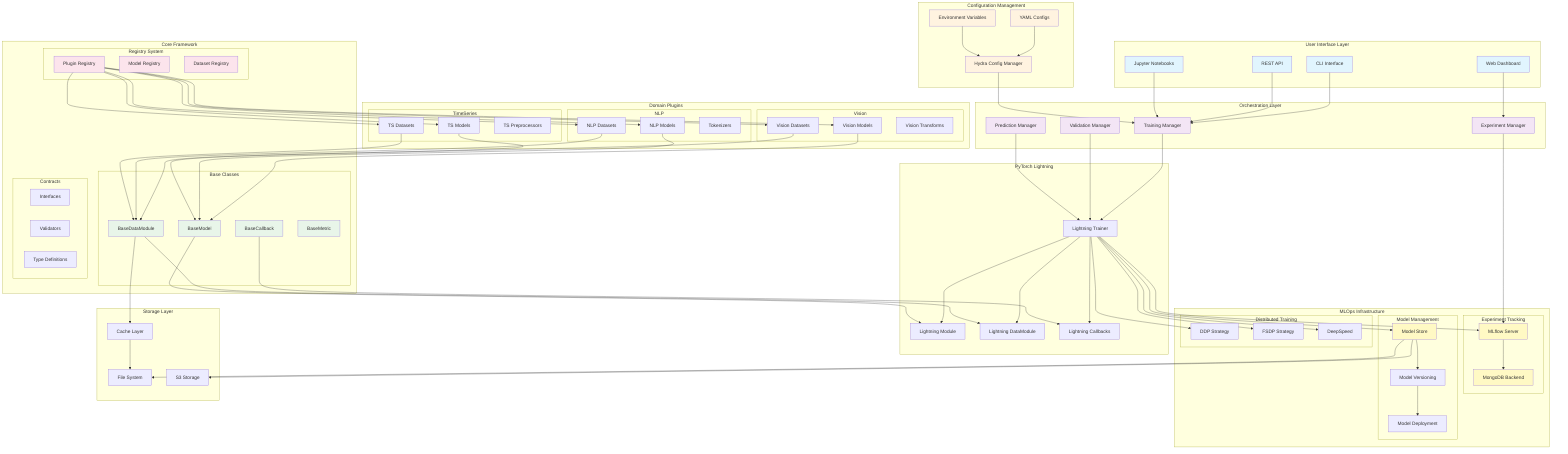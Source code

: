 graph TB
    subgraph "User Interface Layer"
        CLI[CLI Interface]
        API[REST API]
        JN[Jupyter Notebooks]
        WEB[Web Dashboard]
    end

    subgraph "Configuration Management"
        HYDRA[Hydra Config Manager]
        YAML[YAML Configs]
        ENV[Environment Variables]
    end

    subgraph "Orchestration Layer"
        TM[Training Manager]
        EM[Experiment Manager]
        VM[Validation Manager]
        PM[Prediction Manager]
    end

    subgraph "Core Framework"
        subgraph "Base Classes"
            BM[BaseModel]
            BD[BaseDataModule]
            BC[BaseCallback]
            BMT[BaseMetric]
        end

        subgraph "Registry System"
            PR[Plugin Registry]
            MR[Model Registry]
            DR[Dataset Registry]
        end

        subgraph "Contracts"
            IF[Interfaces]
            VAL[Validators]
            TYP[Type Definitions]
        end
    end

    subgraph "Domain Plugins"
        subgraph "Vision"
            VIM[Vision Models]
            VID[Vision Datasets]
            VIT[Vision Transforms]
        end

        subgraph "NLP"
            NLM[NLP Models]
            NLD[NLP Datasets]
            NLT[Tokenizers]
        end

        subgraph "TimeSeries"
            TSM[TS Models]
            TSD[TS Datasets]
            TSP[TS Preprocessors]
        end
    end

    subgraph "PyTorch Lightning"
        PLT[Lightning Trainer]
        PLM[Lightning Module]
        PLD[Lightning DataModule]
        PLC[Lightning Callbacks]
    end

    subgraph "MLOps Infrastructure"
        subgraph "Experiment Tracking"
            MLF[MLflow Server]
            MDB[MongoDB Backend]
        end

        subgraph "Model Management"
            MS[Model Store]
            MV[Model Versioning]
            MD[Model Deployment]
        end

        subgraph "Distributed Training"
            DDP[DDP Strategy]
            FSDP[FSDP Strategy]
            DS[DeepSpeed]
        end
    end

    subgraph "Storage Layer"
        FS[File System]
        S3[S3 Storage]
        CACHE[Cache Layer]
    end

    %% User interactions
    CLI --> TM
    API --> TM
    JN --> TM
    WEB --> EM

    %% Configuration flow
    HYDRA --> TM
    YAML --> HYDRA
    ENV --> HYDRA

    %% Training flow
    TM --> PLT
    EM --> MLF
    VM --> PLT
    PM --> PLT

    %% Core framework connections
    PLT --> PLM
    PLT --> PLD
    PLT --> PLC

    BM --> PLM
    BD --> PLD
    BC --> PLC

    %% Plugin system
    PR --> VIM
    PR --> NLM
    PR --> TSM
    PR --> VID
    PR --> NLD
    PR --> TSD

    %% Model flow
    VIM --> BM
    NLM --> BM
    TSM --> BM

    %% Data flow
    VID --> BD
    NLD --> BD
    TSD --> BD

    %% MLOps connections
    PLT --> MLF
    MLF --> MDB
    PLT --> MS
    MS --> MV
    MV --> MD

    %% Distributed training
    PLT --> DDP
    PLT --> FSDP
    PLT --> DS

    %% Storage connections
    MS --> FS
    MS --> S3
    BD --> CACHE
    CACHE --> FS

    style CLI fill:#e1f5fe
    style API fill:#e1f5fe
    style JN fill:#e1f5fe
    style WEB fill:#e1f5fe

    style HYDRA fill:#fff3e0
    style YAML fill:#fff3e0
    style ENV fill:#fff3e0

    style TM fill:#f3e5f5
    style EM fill:#f3e5f5
    style VM fill:#f3e5f5
    style PM fill:#f3e5f5

    style BM fill:#e8f5e9
    style BD fill:#e8f5e9
    style BC fill:#e8f5e9
    style BMT fill:#e8f5e9

    style PR fill:#fce4ec
    style MR fill:#fce4ec
    style DR fill:#fce4ec

    style MLF fill:#fff9c4
    style MDB fill:#fff9c4
    style MS fill:#fff9c4